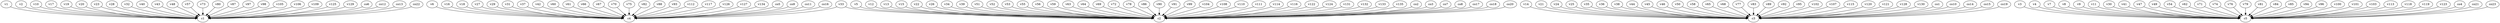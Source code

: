 strict digraph  {
c1;
c2;
c3;
c4;
c5;
v1;
v2;
v3;
v4;
v5;
v6;
v7;
v8;
v9;
v10;
v11;
v12;
v13;
v14;
v15;
v16;
v17;
v18;
v19;
v20;
v21;
v22;
v23;
v24;
v25;
v26;
v27;
v28;
v29;
v30;
v31;
v32;
v33;
v34;
v35;
v36;
v37;
v38;
v39;
v40;
v41;
v42;
v43;
v44;
v45;
v46;
v47;
v48;
v49;
v50;
v51;
v52;
v53;
v54;
v55;
v56;
v57;
v58;
v59;
v60;
v61;
v62;
v63;
v64;
v65;
v66;
v67;
v68;
v69;
v70;
v71;
v72;
v73;
v74;
v75;
v76;
v77;
v78;
v79;
v80;
v81;
v82;
v83;
v84;
v85;
v86;
v87;
v88;
v89;
v90;
v91;
v92;
v93;
v94;
v95;
v96;
v97;
v98;
v99;
v100;
v101;
v102;
v103;
v104;
v105;
v106;
v107;
v108;
v109;
v110;
v111;
v112;
v113;
v114;
v115;
v116;
v117;
v118;
v119;
v120;
v121;
v122;
v123;
v124;
v125;
v126;
v127;
v128;
v129;
v130;
v131;
v132;
v133;
v134;
v135;
co1;
co2;
co3;
co4;
co5;
co6;
co7;
co8;
co9;
co10;
co11;
co12;
co13;
co14;
co15;
co16;
co17;
co18;
co19;
co20;
co21;
co22;
co23;
v1 -> c1  [weight=1];
v2 -> c1  [weight=1];
v3 -> c5  [weight=1];
v4 -> c5  [weight=1];
v5 -> c2  [weight=1];
v6 -> c4  [weight=1];
v7 -> c5  [weight=1];
v8 -> c5  [weight=1];
v9 -> c5  [weight=1];
v10 -> c1  [weight=1];
v11 -> c5  [weight=1];
v12 -> c2  [weight=1];
v13 -> c2  [weight=1];
v14 -> c3  [weight=1];
v15 -> c2  [weight=1];
v16 -> c4  [weight=1];
v17 -> c1  [weight=1];
v18 -> c4  [weight=1];
v19 -> c1  [weight=1];
v20 -> c1  [weight=1];
v21 -> c3  [weight=1];
v22 -> c2  [weight=1];
v23 -> c1  [weight=1];
v24 -> c3  [weight=1];
v25 -> c3  [weight=1];
v26 -> c2  [weight=1];
v27 -> c4  [weight=1];
v28 -> c1  [weight=1];
v29 -> c4  [weight=1];
v30 -> c5  [weight=1];
v31 -> c4  [weight=1];
v32 -> c1  [weight=1];
v33 -> c2  [weight=1];
v33 -> c4  [weight=1];
v34 -> c2  [weight=1];
v35 -> c3  [weight=1];
v36 -> c3  [weight=1];
v37 -> c4  [weight=1];
v38 -> c3  [weight=1];
v39 -> c2  [weight=1];
v40 -> c1  [weight=1];
v41 -> c5  [weight=1];
v42 -> c4  [weight=1];
v43 -> c1  [weight=1];
v44 -> c3  [weight=1];
v45 -> c3  [weight=1];
v46 -> c3  [weight=1];
v47 -> c5  [weight=1];
v48 -> c1  [weight=1];
v49 -> c5  [weight=1];
v50 -> c3  [weight=1];
v51 -> c2  [weight=1];
v52 -> c2  [weight=1];
v53 -> c2  [weight=1];
v54 -> c5  [weight=1];
v55 -> c2  [weight=1];
v56 -> c2  [weight=1];
v57 -> c1  [weight=1];
v58 -> c3  [weight=1];
v59 -> c2  [weight=1];
v60 -> c4  [weight=1];
v61 -> c4  [weight=1];
v62 -> c5  [weight=1];
v63 -> c2  [weight=1];
v64 -> c2  [weight=1];
v65 -> c3  [weight=1];
v66 -> c4  [weight=1];
v67 -> c4  [weight=1];
v68 -> c3  [weight=1];
v69 -> c2  [weight=1];
v70 -> c4  [weight=1];
v71 -> c5  [weight=1];
v72 -> c2  [weight=1];
v73 -> c1  [weight=1];
v74 -> c5  [weight=1];
v75 -> c4  [weight=1];
v76 -> c5  [weight=1];
v77 -> c3  [weight=1];
v78 -> c2  [weight=1];
v79 -> c5  [weight=1];
v80 -> c1  [weight=1];
v81 -> c5  [weight=1];
v82 -> c4  [weight=1];
v83 -> c3  [weight=1];
v84 -> c5  [weight=1];
v85 -> c5  [weight=1];
v86 -> c2  [weight=1];
v87 -> c1  [weight=1];
v88 -> c4  [weight=1];
v89 -> c3  [weight=1];
v90 -> c2  [weight=1];
v91 -> c2  [weight=1];
v92 -> c3  [weight=1];
v93 -> c4  [weight=1];
v94 -> c5  [weight=1];
v95 -> c3  [weight=1];
v96 -> c5  [weight=1];
v97 -> c1  [weight=1];
v98 -> c1  [weight=1];
v99 -> c2  [weight=1];
v100 -> c5  [weight=1];
v101 -> c5  [weight=1];
v102 -> c3  [weight=1];
v103 -> c5  [weight=1];
v104 -> c2  [weight=1];
v105 -> c1  [weight=1];
v106 -> c1  [weight=1];
v107 -> c3  [weight=1];
v108 -> c2  [weight=1];
v109 -> c1  [weight=1];
v110 -> c2  [weight=1];
v111 -> c2  [weight=1];
v112 -> c4  [weight=1];
v113 -> c5  [weight=1];
v114 -> c2  [weight=1];
v115 -> c3  [weight=1];
v116 -> c2  [weight=1];
v117 -> c4  [weight=1];
v118 -> c5  [weight=1];
v119 -> c5  [weight=1];
v120 -> c3  [weight=1];
v121 -> c3  [weight=1];
v122 -> c2  [weight=1];
v123 -> c5  [weight=1];
v124 -> c2  [weight=1];
v125 -> c1  [weight=1];
v126 -> c4  [weight=1];
v127 -> c4  [weight=1];
v128 -> c3  [weight=1];
v129 -> c1  [weight=1];
v130 -> c3  [weight=1];
v131 -> c2  [weight=1];
v132 -> c2  [weight=1];
v133 -> c2  [weight=1];
v134 -> c4  [weight=1];
v135 -> c2  [weight=1];
co1 -> c3  [weight=1];
co2 -> c2  [weight=1];
co3 -> c2  [weight=1];
co4 -> c5  [weight=1];
co5 -> c4  [weight=1];
co6 -> c1  [weight=1];
co7 -> c2  [weight=1];
co8 -> c2  [weight=1];
co9 -> c4  [weight=1];
co10 -> c3  [weight=1];
co11 -> c4  [weight=1];
co12 -> c1  [weight=1];
co13 -> c1  [weight=1];
co14 -> c3  [weight=1];
co15 -> c3  [weight=1];
co16 -> c4  [weight=1];
co17 -> c2  [weight=1];
co18 -> c2  [weight=1];
co19 -> c3  [weight=1];
co20 -> c2  [weight=1];
co21 -> c5  [weight=1];
co22 -> c1  [weight=1];
co23 -> c5  [weight=1];
}
